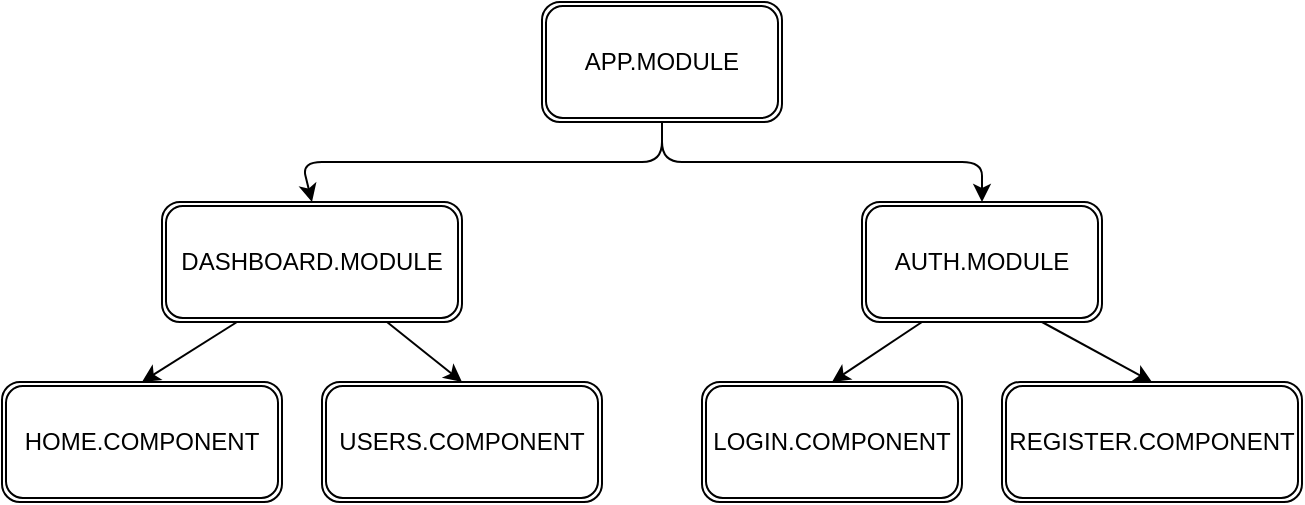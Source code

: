 <mxfile>
    <diagram id="npCDv2Xd2429-pB7u3wv" name="Page-1">
        <mxGraphModel dx="927" dy="587" grid="1" gridSize="10" guides="1" tooltips="1" connect="1" arrows="1" fold="1" page="1" pageScale="1" pageWidth="850" pageHeight="1100" math="0" shadow="0">
            <root>
                <mxCell id="0"/>
                <mxCell id="1" parent="0"/>
                <mxCell id="5" style="edgeStyle=none;html=1;exitX=0.5;exitY=1;exitDx=0;exitDy=0;entryX=0.5;entryY=0;entryDx=0;entryDy=0;" edge="1" parent="1" source="2" target="3">
                    <mxGeometry relative="1" as="geometry">
                        <Array as="points">
                            <mxPoint x="420" y="110"/>
                            <mxPoint x="240" y="110"/>
                        </Array>
                    </mxGeometry>
                </mxCell>
                <mxCell id="6" style="edgeStyle=none;html=1;exitX=0.5;exitY=1;exitDx=0;exitDy=0;entryX=0.5;entryY=0;entryDx=0;entryDy=0;" edge="1" parent="1" source="2" target="4">
                    <mxGeometry relative="1" as="geometry">
                        <Array as="points">
                            <mxPoint x="420" y="110"/>
                            <mxPoint x="580" y="110"/>
                        </Array>
                    </mxGeometry>
                </mxCell>
                <mxCell id="2" value="APP.MODULE" style="shape=ext;double=1;rounded=1;whiteSpace=wrap;html=1;" vertex="1" parent="1">
                    <mxGeometry x="360" y="30" width="120" height="60" as="geometry"/>
                </mxCell>
                <mxCell id="11" style="edgeStyle=none;html=1;exitX=0.75;exitY=1;exitDx=0;exitDy=0;entryX=0.5;entryY=0;entryDx=0;entryDy=0;" edge="1" parent="1" source="3" target="10">
                    <mxGeometry relative="1" as="geometry"/>
                </mxCell>
                <mxCell id="12" style="edgeStyle=none;html=1;exitX=0.25;exitY=1;exitDx=0;exitDy=0;entryX=0.5;entryY=0;entryDx=0;entryDy=0;" edge="1" parent="1" source="3" target="7">
                    <mxGeometry relative="1" as="geometry"/>
                </mxCell>
                <mxCell id="3" value="DASHBOARD.MODULE" style="shape=ext;double=1;rounded=1;whiteSpace=wrap;html=1;" vertex="1" parent="1">
                    <mxGeometry x="170" y="130" width="150" height="60" as="geometry"/>
                </mxCell>
                <mxCell id="13" style="edgeStyle=none;html=1;exitX=0.75;exitY=1;exitDx=0;exitDy=0;entryX=0.5;entryY=0;entryDx=0;entryDy=0;" edge="1" parent="1" source="4" target="9">
                    <mxGeometry relative="1" as="geometry"/>
                </mxCell>
                <mxCell id="14" style="edgeStyle=none;html=1;exitX=0.25;exitY=1;exitDx=0;exitDy=0;entryX=0.5;entryY=0;entryDx=0;entryDy=0;" edge="1" parent="1" source="4" target="8">
                    <mxGeometry relative="1" as="geometry"/>
                </mxCell>
                <mxCell id="4" value="AUTH.MODULE" style="shape=ext;double=1;rounded=1;whiteSpace=wrap;html=1;" vertex="1" parent="1">
                    <mxGeometry x="520" y="130" width="120" height="60" as="geometry"/>
                </mxCell>
                <mxCell id="7" value="HOME.COMPONENT" style="shape=ext;double=1;rounded=1;whiteSpace=wrap;html=1;" vertex="1" parent="1">
                    <mxGeometry x="90" y="220" width="140" height="60" as="geometry"/>
                </mxCell>
                <mxCell id="8" value="LOGIN.COMPONENT" style="shape=ext;double=1;rounded=1;whiteSpace=wrap;html=1;" vertex="1" parent="1">
                    <mxGeometry x="440" y="220" width="130" height="60" as="geometry"/>
                </mxCell>
                <mxCell id="9" value="REGISTER.COMPONENT" style="shape=ext;double=1;rounded=1;whiteSpace=wrap;html=1;" vertex="1" parent="1">
                    <mxGeometry x="590" y="220" width="150" height="60" as="geometry"/>
                </mxCell>
                <mxCell id="10" value="USERS.COMPONENT" style="shape=ext;double=1;rounded=1;whiteSpace=wrap;html=1;" vertex="1" parent="1">
                    <mxGeometry x="250" y="220" width="140" height="60" as="geometry"/>
                </mxCell>
            </root>
        </mxGraphModel>
    </diagram>
</mxfile>